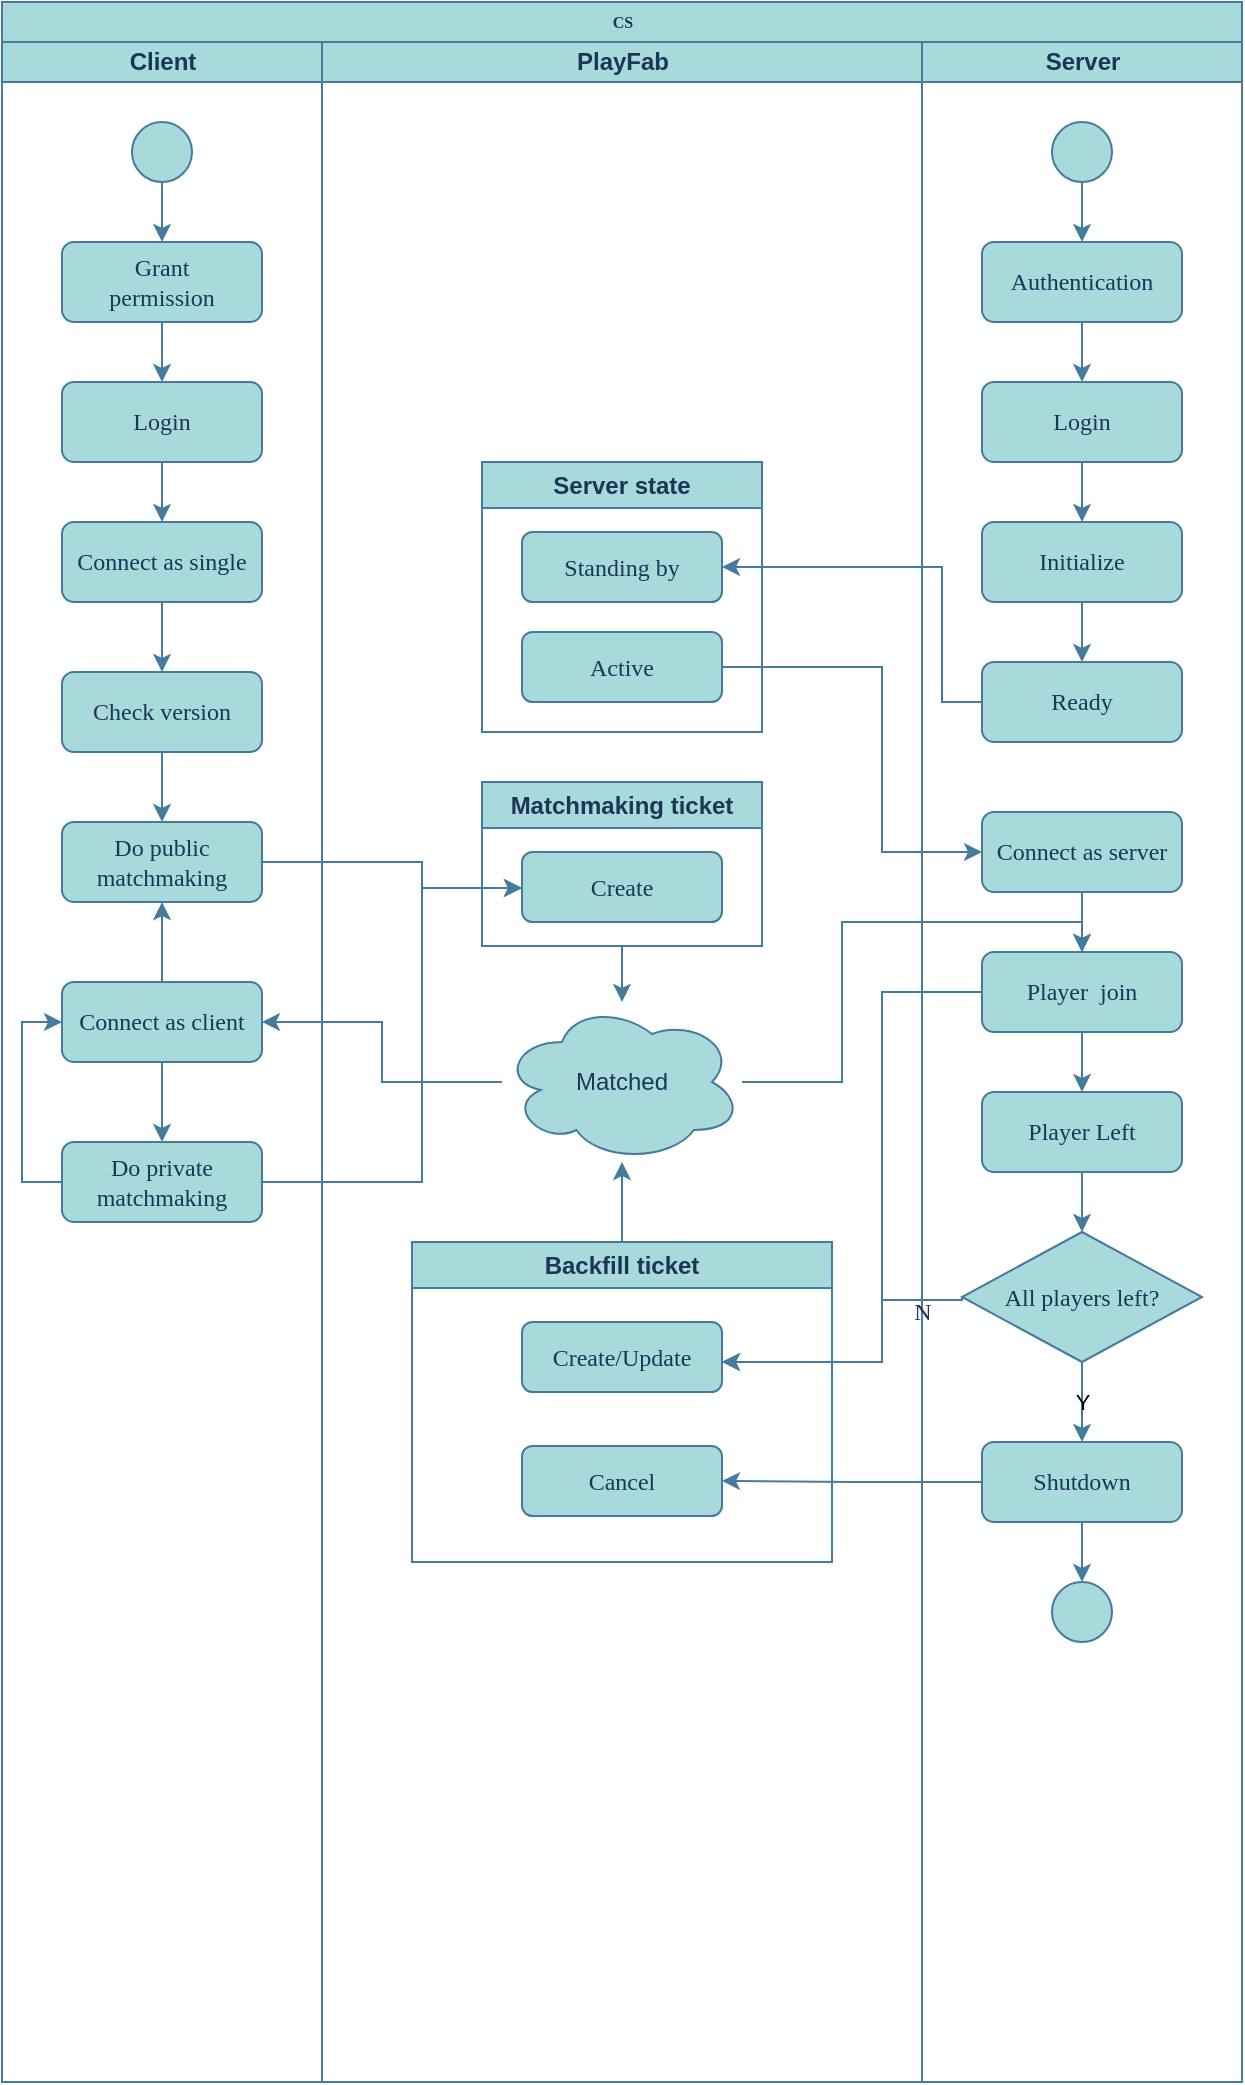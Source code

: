 <mxfile version="21.4.0" type="github">
  <diagram name="Page-1" id="74e2e168-ea6b-b213-b513-2b3c1d86103e">
    <mxGraphModel dx="838" dy="802" grid="1" gridSize="10" guides="1" tooltips="1" connect="1" arrows="1" fold="1" page="1" pageScale="1" pageWidth="1100" pageHeight="850" background="none" math="0" shadow="0">
      <root>
        <mxCell id="0" />
        <mxCell id="1" parent="0" />
        <mxCell id="77e6c97f196da883-1" value="CS" style="swimlane;html=1;childLayout=stackLayout;startSize=20;rounded=0;shadow=0;labelBackgroundColor=none;strokeWidth=1;fontFamily=Verdana;fontSize=8;align=center;fillColor=#A8DADC;strokeColor=#457B9D;fontColor=#1D3557;" parent="1" vertex="1">
          <mxGeometry x="260" y="70" width="620" height="1040" as="geometry">
            <mxRectangle x="300" y="60" width="50" height="20" as="alternateBounds" />
          </mxGeometry>
        </mxCell>
        <mxCell id="77e6c97f196da883-40" style="edgeStyle=orthogonalEdgeStyle;rounded=1;html=1;labelBackgroundColor=none;startArrow=none;startFill=0;startSize=5;endArrow=classicThin;endFill=1;endSize=5;jettySize=auto;orthogonalLoop=1;strokeWidth=1;fontFamily=Verdana;fontSize=8;strokeColor=#457B9D;fontColor=default;" parent="77e6c97f196da883-1" target="77e6c97f196da883-24" edge="1">
          <mxGeometry relative="1" as="geometry">
            <mxPoint x="770" y="690" as="sourcePoint" />
          </mxGeometry>
        </mxCell>
        <mxCell id="77e6c97f196da883-2" value="Client" style="swimlane;html=1;startSize=20;labelBackgroundColor=none;fillColor=#A8DADC;strokeColor=#457B9D;fontColor=#1D3557;" parent="77e6c97f196da883-1" vertex="1">
          <mxGeometry y="20" width="160" height="1020" as="geometry" />
        </mxCell>
        <mxCell id="yFmoRRBljweE4ICY3tDK-78" value="" style="edgeStyle=orthogonalEdgeStyle;rounded=0;orthogonalLoop=1;jettySize=auto;html=1;labelBackgroundColor=none;strokeColor=#457B9D;fontColor=default;" edge="1" parent="77e6c97f196da883-2" source="yFmoRRBljweE4ICY3tDK-76" target="yFmoRRBljweE4ICY3tDK-77">
          <mxGeometry relative="1" as="geometry" />
        </mxCell>
        <mxCell id="yFmoRRBljweE4ICY3tDK-76" value="" style="ellipse;whiteSpace=wrap;html=1;aspect=fixed;labelBackgroundColor=none;fillColor=#A8DADC;strokeColor=#457B9D;fontColor=#1D3557;" vertex="1" parent="77e6c97f196da883-2">
          <mxGeometry x="65" y="40" width="30" height="30" as="geometry" />
        </mxCell>
        <mxCell id="yFmoRRBljweE4ICY3tDK-80" value="" style="edgeStyle=orthogonalEdgeStyle;rounded=0;orthogonalLoop=1;jettySize=auto;html=1;labelBackgroundColor=none;strokeColor=#457B9D;fontColor=default;" edge="1" parent="77e6c97f196da883-2" source="yFmoRRBljweE4ICY3tDK-77" target="yFmoRRBljweE4ICY3tDK-79">
          <mxGeometry relative="1" as="geometry" />
        </mxCell>
        <mxCell id="yFmoRRBljweE4ICY3tDK-77" value="Grant&lt;br&gt;permission" style="rounded=1;whiteSpace=wrap;html=1;shadow=0;labelBackgroundColor=none;strokeWidth=1;fontFamily=Verdana;fontSize=12;align=center;fillColor=#A8DADC;strokeColor=#457B9D;fontColor=#1D3557;" vertex="1" parent="77e6c97f196da883-2">
          <mxGeometry x="30" y="100" width="100" height="40" as="geometry" />
        </mxCell>
        <mxCell id="yFmoRRBljweE4ICY3tDK-82" value="" style="edgeStyle=orthogonalEdgeStyle;rounded=0;orthogonalLoop=1;jettySize=auto;html=1;labelBackgroundColor=none;strokeColor=#457B9D;fontColor=default;" edge="1" parent="77e6c97f196da883-2" source="yFmoRRBljweE4ICY3tDK-79" target="yFmoRRBljweE4ICY3tDK-81">
          <mxGeometry relative="1" as="geometry" />
        </mxCell>
        <mxCell id="yFmoRRBljweE4ICY3tDK-79" value="Login" style="rounded=1;whiteSpace=wrap;html=1;shadow=0;labelBackgroundColor=none;strokeWidth=1;fontFamily=Verdana;fontSize=12;align=center;fillColor=#A8DADC;strokeColor=#457B9D;fontColor=#1D3557;" vertex="1" parent="77e6c97f196da883-2">
          <mxGeometry x="30" y="170" width="100" height="40" as="geometry" />
        </mxCell>
        <mxCell id="yFmoRRBljweE4ICY3tDK-81" value="Connect as single" style="rounded=1;whiteSpace=wrap;html=1;shadow=0;labelBackgroundColor=none;strokeWidth=1;fontFamily=Verdana;fontSize=12;align=center;fillColor=#A8DADC;strokeColor=#457B9D;fontColor=#1D3557;" vertex="1" parent="77e6c97f196da883-2">
          <mxGeometry x="30" y="240" width="100" height="40" as="geometry" />
        </mxCell>
        <mxCell id="yFmoRRBljweE4ICY3tDK-83" value="Do public matchmaking" style="rounded=1;whiteSpace=wrap;html=1;shadow=0;labelBackgroundColor=none;strokeWidth=1;fontFamily=Verdana;fontSize=12;align=center;fillColor=#A8DADC;strokeColor=#457B9D;fontColor=#1D3557;" vertex="1" parent="77e6c97f196da883-2">
          <mxGeometry x="30" y="390" width="100" height="40" as="geometry" />
        </mxCell>
        <mxCell id="yFmoRRBljweE4ICY3tDK-86" value="" style="edgeStyle=orthogonalEdgeStyle;rounded=0;orthogonalLoop=1;jettySize=auto;html=1;labelBackgroundColor=none;strokeColor=#457B9D;fontColor=default;" edge="1" parent="77e6c97f196da883-2" source="yFmoRRBljweE4ICY3tDK-85" target="yFmoRRBljweE4ICY3tDK-83">
          <mxGeometry relative="1" as="geometry" />
        </mxCell>
        <mxCell id="yFmoRRBljweE4ICY3tDK-85" value="Check version" style="rounded=1;whiteSpace=wrap;html=1;shadow=0;labelBackgroundColor=none;strokeWidth=1;fontFamily=Verdana;fontSize=12;align=center;fillColor=#A8DADC;strokeColor=#457B9D;fontColor=#1D3557;" vertex="1" parent="77e6c97f196da883-2">
          <mxGeometry x="30" y="315" width="100" height="40" as="geometry" />
        </mxCell>
        <mxCell id="yFmoRRBljweE4ICY3tDK-84" value="" style="edgeStyle=orthogonalEdgeStyle;rounded=0;orthogonalLoop=1;jettySize=auto;html=1;labelBackgroundColor=none;strokeColor=#457B9D;fontColor=default;" edge="1" parent="77e6c97f196da883-2" source="yFmoRRBljweE4ICY3tDK-81" target="yFmoRRBljweE4ICY3tDK-85">
          <mxGeometry relative="1" as="geometry" />
        </mxCell>
        <mxCell id="yFmoRRBljweE4ICY3tDK-118" value="" style="edgeStyle=orthogonalEdgeStyle;rounded=0;orthogonalLoop=1;jettySize=auto;html=1;labelBackgroundColor=none;strokeColor=#457B9D;fontColor=default;" edge="1" parent="77e6c97f196da883-2" source="yFmoRRBljweE4ICY3tDK-113" target="yFmoRRBljweE4ICY3tDK-117">
          <mxGeometry relative="1" as="geometry" />
        </mxCell>
        <mxCell id="yFmoRRBljweE4ICY3tDK-122" value="" style="edgeStyle=orthogonalEdgeStyle;rounded=0;orthogonalLoop=1;jettySize=auto;html=1;labelBackgroundColor=none;strokeColor=#457B9D;fontColor=default;" edge="1" parent="77e6c97f196da883-2" source="yFmoRRBljweE4ICY3tDK-113" target="yFmoRRBljweE4ICY3tDK-83">
          <mxGeometry relative="1" as="geometry" />
        </mxCell>
        <mxCell id="yFmoRRBljweE4ICY3tDK-113" value="Connect as client" style="rounded=1;whiteSpace=wrap;html=1;shadow=0;labelBackgroundColor=none;strokeWidth=1;fontFamily=Verdana;fontSize=12;align=center;fillColor=#A8DADC;strokeColor=#457B9D;fontColor=#1D3557;" vertex="1" parent="77e6c97f196da883-2">
          <mxGeometry x="30" y="470" width="100" height="40" as="geometry" />
        </mxCell>
        <mxCell id="yFmoRRBljweE4ICY3tDK-121" value="" style="edgeStyle=orthogonalEdgeStyle;rounded=0;orthogonalLoop=1;jettySize=auto;html=1;exitX=0;exitY=0.5;exitDx=0;exitDy=0;entryX=0;entryY=0.5;entryDx=0;entryDy=0;labelBackgroundColor=none;strokeColor=#457B9D;fontColor=default;" edge="1" parent="77e6c97f196da883-2" source="yFmoRRBljweE4ICY3tDK-117" target="yFmoRRBljweE4ICY3tDK-113">
          <mxGeometry relative="1" as="geometry">
            <mxPoint x="80" y="630" as="targetPoint" />
          </mxGeometry>
        </mxCell>
        <mxCell id="yFmoRRBljweE4ICY3tDK-117" value="Do private matchmaking" style="rounded=1;whiteSpace=wrap;html=1;shadow=0;labelBackgroundColor=none;strokeWidth=1;fontFamily=Verdana;fontSize=12;align=center;fillColor=#A8DADC;strokeColor=#457B9D;fontColor=#1D3557;" vertex="1" parent="77e6c97f196da883-2">
          <mxGeometry x="30" y="550" width="100" height="40" as="geometry" />
        </mxCell>
        <mxCell id="77e6c97f196da883-3" value="PlayFab" style="swimlane;html=1;startSize=20;labelBackgroundColor=none;fillColor=#A8DADC;strokeColor=#457B9D;fontColor=#1D3557;" parent="77e6c97f196da883-1" vertex="1">
          <mxGeometry x="160" y="20" width="300" height="1020" as="geometry" />
        </mxCell>
        <mxCell id="yFmoRRBljweE4ICY3tDK-25" value="Server state" style="swimlane;whiteSpace=wrap;html=1;labelBackgroundColor=none;fillColor=#A8DADC;strokeColor=#457B9D;fontColor=#1D3557;" vertex="1" parent="77e6c97f196da883-3">
          <mxGeometry x="80" y="210" width="140" height="135" as="geometry" />
        </mxCell>
        <mxCell id="yFmoRRBljweE4ICY3tDK-21" value="Standing by" style="rounded=1;whiteSpace=wrap;html=1;shadow=0;labelBackgroundColor=none;strokeWidth=1;fontFamily=Verdana;fontSize=12;align=center;fillColor=#A8DADC;strokeColor=#457B9D;fontColor=#1D3557;" vertex="1" parent="yFmoRRBljweE4ICY3tDK-25">
          <mxGeometry x="20" y="35" width="100" height="35" as="geometry" />
        </mxCell>
        <mxCell id="yFmoRRBljweE4ICY3tDK-23" value="Active" style="rounded=1;whiteSpace=wrap;html=1;shadow=0;labelBackgroundColor=none;strokeWidth=1;fontFamily=Verdana;fontSize=12;align=center;fillColor=#A8DADC;strokeColor=#457B9D;fontColor=#1D3557;" vertex="1" parent="yFmoRRBljweE4ICY3tDK-25">
          <mxGeometry x="20" y="85" width="100" height="35" as="geometry" />
        </mxCell>
        <mxCell id="yFmoRRBljweE4ICY3tDK-110" value="" style="edgeStyle=orthogonalEdgeStyle;rounded=0;orthogonalLoop=1;jettySize=auto;html=1;labelBackgroundColor=none;strokeColor=#457B9D;fontColor=default;" edge="1" parent="77e6c97f196da883-3" source="yFmoRRBljweE4ICY3tDK-62" target="yFmoRRBljweE4ICY3tDK-108">
          <mxGeometry relative="1" as="geometry" />
        </mxCell>
        <mxCell id="yFmoRRBljweE4ICY3tDK-62" value="Backfill ticket" style="swimlane;whiteSpace=wrap;html=1;labelBackgroundColor=none;fillColor=#A8DADC;strokeColor=#457B9D;fontColor=#1D3557;" vertex="1" parent="77e6c97f196da883-3">
          <mxGeometry x="45" y="600" width="210" height="160" as="geometry" />
        </mxCell>
        <mxCell id="yFmoRRBljweE4ICY3tDK-104" value="Create/Update" style="rounded=1;whiteSpace=wrap;html=1;shadow=0;labelBackgroundColor=none;strokeWidth=1;fontFamily=Verdana;fontSize=12;align=center;fillColor=#A8DADC;strokeColor=#457B9D;fontColor=#1D3557;" vertex="1" parent="yFmoRRBljweE4ICY3tDK-62">
          <mxGeometry x="55" y="40" width="100" height="35" as="geometry" />
        </mxCell>
        <mxCell id="yFmoRRBljweE4ICY3tDK-107" value="Cancel" style="rounded=1;whiteSpace=wrap;html=1;shadow=0;labelBackgroundColor=none;strokeWidth=1;fontFamily=Verdana;fontSize=12;align=center;fillColor=#A8DADC;strokeColor=#457B9D;fontColor=#1D3557;" vertex="1" parent="yFmoRRBljweE4ICY3tDK-62">
          <mxGeometry x="55" y="102" width="100" height="35" as="geometry" />
        </mxCell>
        <mxCell id="yFmoRRBljweE4ICY3tDK-109" value="" style="edgeStyle=orthogonalEdgeStyle;rounded=0;orthogonalLoop=1;jettySize=auto;html=1;labelBackgroundColor=none;strokeColor=#457B9D;fontColor=default;" edge="1" parent="77e6c97f196da883-3" source="yFmoRRBljweE4ICY3tDK-96" target="yFmoRRBljweE4ICY3tDK-108">
          <mxGeometry relative="1" as="geometry" />
        </mxCell>
        <mxCell id="yFmoRRBljweE4ICY3tDK-96" value="Matchmaking ticket" style="swimlane;whiteSpace=wrap;html=1;labelBackgroundColor=none;fillColor=#A8DADC;strokeColor=#457B9D;fontColor=#1D3557;" vertex="1" parent="77e6c97f196da883-3">
          <mxGeometry x="80" y="370" width="140" height="82" as="geometry" />
        </mxCell>
        <mxCell id="yFmoRRBljweE4ICY3tDK-97" value="Create" style="rounded=1;whiteSpace=wrap;html=1;shadow=0;labelBackgroundColor=none;strokeWidth=1;fontFamily=Verdana;fontSize=12;align=center;fillColor=#A8DADC;strokeColor=#457B9D;fontColor=#1D3557;" vertex="1" parent="yFmoRRBljweE4ICY3tDK-96">
          <mxGeometry x="20" y="35" width="100" height="35" as="geometry" />
        </mxCell>
        <mxCell id="yFmoRRBljweE4ICY3tDK-108" value="Matched" style="ellipse;shape=cloud;whiteSpace=wrap;html=1;labelBackgroundColor=none;fillColor=#A8DADC;strokeColor=#457B9D;fontColor=#1D3557;" vertex="1" parent="77e6c97f196da883-3">
          <mxGeometry x="90" y="480" width="120" height="80" as="geometry" />
        </mxCell>
        <mxCell id="yFmoRRBljweE4ICY3tDK-22" value="" style="edgeStyle=orthogonalEdgeStyle;rounded=0;orthogonalLoop=1;jettySize=auto;html=1;entryX=1;entryY=0.5;entryDx=0;entryDy=0;labelBackgroundColor=none;strokeColor=#457B9D;fontColor=default;" edge="1" parent="77e6c97f196da883-1" source="yFmoRRBljweE4ICY3tDK-19" target="yFmoRRBljweE4ICY3tDK-21">
          <mxGeometry relative="1" as="geometry">
            <Array as="points">
              <mxPoint x="470" y="350" />
              <mxPoint x="470" y="283" />
            </Array>
          </mxGeometry>
        </mxCell>
        <mxCell id="yFmoRRBljweE4ICY3tDK-27" value="" style="edgeStyle=orthogonalEdgeStyle;rounded=0;orthogonalLoop=1;jettySize=auto;html=1;entryX=0;entryY=0.5;entryDx=0;entryDy=0;labelBackgroundColor=none;strokeColor=#457B9D;fontColor=default;" edge="1" parent="77e6c97f196da883-1" source="yFmoRRBljweE4ICY3tDK-23" target="yFmoRRBljweE4ICY3tDK-26">
          <mxGeometry relative="1" as="geometry">
            <Array as="points">
              <mxPoint x="440" y="333" />
              <mxPoint x="440" y="425" />
            </Array>
          </mxGeometry>
        </mxCell>
        <mxCell id="77e6c97f196da883-5" value="Server" style="swimlane;html=1;startSize=20;labelBackgroundColor=none;fillColor=#A8DADC;strokeColor=#457B9D;fontColor=#1D3557;" parent="77e6c97f196da883-1" vertex="1">
          <mxGeometry x="460" y="20" width="160" height="1020" as="geometry" />
        </mxCell>
        <mxCell id="yFmoRRBljweE4ICY3tDK-11" value="" style="edgeStyle=orthogonalEdgeStyle;rounded=0;orthogonalLoop=1;jettySize=auto;html=1;labelBackgroundColor=none;strokeColor=#457B9D;fontColor=default;" edge="1" parent="77e6c97f196da883-5" source="yFmoRRBljweE4ICY3tDK-2" target="yFmoRRBljweE4ICY3tDK-7">
          <mxGeometry relative="1" as="geometry" />
        </mxCell>
        <mxCell id="yFmoRRBljweE4ICY3tDK-2" value="Authentication" style="rounded=1;whiteSpace=wrap;html=1;shadow=0;labelBackgroundColor=none;strokeWidth=1;fontFamily=Verdana;fontSize=12;align=center;fillColor=#A8DADC;strokeColor=#457B9D;fontColor=#1D3557;" vertex="1" parent="77e6c97f196da883-5">
          <mxGeometry x="30" y="100" width="100" height="40" as="geometry" />
        </mxCell>
        <mxCell id="yFmoRRBljweE4ICY3tDK-4" value="" style="edgeStyle=orthogonalEdgeStyle;rounded=0;orthogonalLoop=1;jettySize=auto;html=1;labelBackgroundColor=none;strokeColor=#457B9D;fontColor=default;" edge="1" parent="77e6c97f196da883-5" source="yFmoRRBljweE4ICY3tDK-3" target="yFmoRRBljweE4ICY3tDK-2">
          <mxGeometry relative="1" as="geometry" />
        </mxCell>
        <mxCell id="yFmoRRBljweE4ICY3tDK-3" value="" style="ellipse;whiteSpace=wrap;html=1;aspect=fixed;labelBackgroundColor=none;fillColor=#A8DADC;strokeColor=#457B9D;fontColor=#1D3557;" vertex="1" parent="77e6c97f196da883-5">
          <mxGeometry x="65" y="40" width="30" height="30" as="geometry" />
        </mxCell>
        <mxCell id="yFmoRRBljweE4ICY3tDK-18" value="" style="edgeStyle=orthogonalEdgeStyle;rounded=0;orthogonalLoop=1;jettySize=auto;html=1;labelBackgroundColor=none;strokeColor=#457B9D;fontColor=default;" edge="1" parent="77e6c97f196da883-5" source="yFmoRRBljweE4ICY3tDK-7" target="yFmoRRBljweE4ICY3tDK-17">
          <mxGeometry relative="1" as="geometry" />
        </mxCell>
        <mxCell id="yFmoRRBljweE4ICY3tDK-7" value="Login" style="rounded=1;whiteSpace=wrap;html=1;shadow=0;labelBackgroundColor=none;strokeWidth=1;fontFamily=Verdana;fontSize=12;align=center;fillColor=#A8DADC;strokeColor=#457B9D;fontColor=#1D3557;" vertex="1" parent="77e6c97f196da883-5">
          <mxGeometry x="30" y="170" width="100" height="40" as="geometry" />
        </mxCell>
        <mxCell id="yFmoRRBljweE4ICY3tDK-20" value="" style="edgeStyle=orthogonalEdgeStyle;rounded=0;orthogonalLoop=1;jettySize=auto;html=1;labelBackgroundColor=none;strokeColor=#457B9D;fontColor=default;" edge="1" parent="77e6c97f196da883-5" source="yFmoRRBljweE4ICY3tDK-17" target="yFmoRRBljweE4ICY3tDK-19">
          <mxGeometry relative="1" as="geometry" />
        </mxCell>
        <mxCell id="yFmoRRBljweE4ICY3tDK-17" value="Initialize" style="rounded=1;whiteSpace=wrap;html=1;shadow=0;labelBackgroundColor=none;strokeWidth=1;fontFamily=Verdana;fontSize=12;align=center;fillColor=#A8DADC;strokeColor=#457B9D;fontColor=#1D3557;" vertex="1" parent="77e6c97f196da883-5">
          <mxGeometry x="30" y="240" width="100" height="40" as="geometry" />
        </mxCell>
        <mxCell id="yFmoRRBljweE4ICY3tDK-19" value="Ready" style="rounded=1;whiteSpace=wrap;html=1;shadow=0;labelBackgroundColor=none;strokeWidth=1;fontFamily=Verdana;fontSize=12;align=center;fillColor=#A8DADC;strokeColor=#457B9D;fontColor=#1D3557;" vertex="1" parent="77e6c97f196da883-5">
          <mxGeometry x="30" y="310" width="100" height="40" as="geometry" />
        </mxCell>
        <mxCell id="yFmoRRBljweE4ICY3tDK-29" value="" style="edgeStyle=orthogonalEdgeStyle;rounded=0;orthogonalLoop=1;jettySize=auto;html=1;labelBackgroundColor=none;strokeColor=#457B9D;fontColor=default;" edge="1" parent="77e6c97f196da883-5" source="yFmoRRBljweE4ICY3tDK-26" target="yFmoRRBljweE4ICY3tDK-28">
          <mxGeometry relative="1" as="geometry" />
        </mxCell>
        <mxCell id="yFmoRRBljweE4ICY3tDK-26" value="Connect as server" style="rounded=1;whiteSpace=wrap;html=1;shadow=0;labelBackgroundColor=none;strokeWidth=1;fontFamily=Verdana;fontSize=12;align=center;fillColor=#A8DADC;strokeColor=#457B9D;fontColor=#1D3557;" vertex="1" parent="77e6c97f196da883-5">
          <mxGeometry x="30" y="385" width="100" height="40" as="geometry" />
        </mxCell>
        <mxCell id="yFmoRRBljweE4ICY3tDK-28" value="Player &amp;nbsp;join" style="rounded=1;whiteSpace=wrap;html=1;shadow=0;labelBackgroundColor=none;strokeWidth=1;fontFamily=Verdana;fontSize=12;align=center;fillColor=#A8DADC;strokeColor=#457B9D;fontColor=#1D3557;" vertex="1" parent="77e6c97f196da883-5">
          <mxGeometry x="30" y="455" width="100" height="40" as="geometry" />
        </mxCell>
        <mxCell id="yFmoRRBljweE4ICY3tDK-36" value="&lt;font face=&quot;Verdana&quot;&gt;All players left?&lt;/font&gt;" style="rhombus;whiteSpace=wrap;html=1;labelBackgroundColor=none;fillColor=#A8DADC;strokeColor=#457B9D;fontColor=#1D3557;" vertex="1" parent="77e6c97f196da883-5">
          <mxGeometry x="20" y="595" width="120" height="65" as="geometry" />
        </mxCell>
        <mxCell id="yFmoRRBljweE4ICY3tDK-58" value="" style="edgeStyle=orthogonalEdgeStyle;rounded=0;orthogonalLoop=1;jettySize=auto;html=1;labelBackgroundColor=none;strokeColor=#457B9D;fontColor=default;" edge="1" parent="77e6c97f196da883-5" source="yFmoRRBljweE4ICY3tDK-56" target="yFmoRRBljweE4ICY3tDK-36">
          <mxGeometry relative="1" as="geometry" />
        </mxCell>
        <mxCell id="yFmoRRBljweE4ICY3tDK-56" value="Player Left" style="rounded=1;whiteSpace=wrap;html=1;shadow=0;labelBackgroundColor=none;strokeWidth=1;fontFamily=Verdana;fontSize=12;align=center;fillColor=#A8DADC;strokeColor=#457B9D;fontColor=#1D3557;" vertex="1" parent="77e6c97f196da883-5">
          <mxGeometry x="30" y="525" width="100" height="40" as="geometry" />
        </mxCell>
        <mxCell id="yFmoRRBljweE4ICY3tDK-34" value="" style="edgeStyle=orthogonalEdgeStyle;rounded=0;orthogonalLoop=1;jettySize=auto;html=1;labelBackgroundColor=none;strokeColor=#457B9D;fontColor=default;" edge="1" parent="77e6c97f196da883-5" source="yFmoRRBljweE4ICY3tDK-28" target="yFmoRRBljweE4ICY3tDK-56">
          <mxGeometry relative="1" as="geometry">
            <mxPoint x="80" y="525" as="targetPoint" />
          </mxGeometry>
        </mxCell>
        <mxCell id="yFmoRRBljweE4ICY3tDK-75" value="" style="edgeStyle=orthogonalEdgeStyle;rounded=0;orthogonalLoop=1;jettySize=auto;html=1;labelBackgroundColor=none;strokeColor=#457B9D;fontColor=default;" edge="1" parent="77e6c97f196da883-5" source="yFmoRRBljweE4ICY3tDK-37" target="yFmoRRBljweE4ICY3tDK-74">
          <mxGeometry relative="1" as="geometry" />
        </mxCell>
        <mxCell id="yFmoRRBljweE4ICY3tDK-37" value="Shutdown" style="rounded=1;whiteSpace=wrap;html=1;shadow=0;labelBackgroundColor=none;strokeWidth=1;fontFamily=Verdana;fontSize=12;align=center;fillColor=#A8DADC;strokeColor=#457B9D;fontColor=#1D3557;" vertex="1" parent="77e6c97f196da883-5">
          <mxGeometry x="30" y="700" width="100" height="40" as="geometry" />
        </mxCell>
        <mxCell id="yFmoRRBljweE4ICY3tDK-38" value="Y" style="edgeStyle=orthogonalEdgeStyle;rounded=0;orthogonalLoop=1;jettySize=auto;html=1;labelBackgroundColor=none;strokeColor=#457B9D;fontColor=default;" edge="1" parent="77e6c97f196da883-5" source="yFmoRRBljweE4ICY3tDK-36" target="yFmoRRBljweE4ICY3tDK-37">
          <mxGeometry relative="1" as="geometry" />
        </mxCell>
        <mxCell id="yFmoRRBljweE4ICY3tDK-74" value="" style="ellipse;whiteSpace=wrap;html=1;aspect=fixed;labelBackgroundColor=none;fillColor=#A8DADC;strokeColor=#457B9D;fontColor=#1D3557;" vertex="1" parent="77e6c97f196da883-5">
          <mxGeometry x="65" y="770" width="30" height="30" as="geometry" />
        </mxCell>
        <mxCell id="yFmoRRBljweE4ICY3tDK-73" value="" style="edgeStyle=orthogonalEdgeStyle;rounded=0;orthogonalLoop=1;jettySize=auto;html=1;labelBackgroundColor=none;strokeColor=#457B9D;fontColor=default;" edge="1" parent="77e6c97f196da883-1" source="yFmoRRBljweE4ICY3tDK-37" target="yFmoRRBljweE4ICY3tDK-107">
          <mxGeometry relative="1" as="geometry">
            <mxPoint x="360" y="740" as="targetPoint" />
          </mxGeometry>
        </mxCell>
        <mxCell id="yFmoRRBljweE4ICY3tDK-87" value="" style="edgeStyle=orthogonalEdgeStyle;rounded=0;orthogonalLoop=1;jettySize=auto;html=1;labelBackgroundColor=none;strokeColor=#457B9D;fontColor=default;" edge="1" parent="77e6c97f196da883-1" target="yFmoRRBljweE4ICY3tDK-104">
          <mxGeometry relative="1" as="geometry">
            <mxPoint x="480" y="648" as="sourcePoint" />
            <mxPoint x="375" y="680" as="targetPoint" />
            <Array as="points">
              <mxPoint x="480" y="649" />
              <mxPoint x="440" y="649" />
              <mxPoint x="440" y="680" />
            </Array>
          </mxGeometry>
        </mxCell>
        <mxCell id="yFmoRRBljweE4ICY3tDK-88" value="N" style="edgeLabel;html=1;align=center;verticalAlign=middle;resizable=0;points=[];fontFamily=Verdana;fontSize=12;labelBackgroundColor=none;fontColor=#1D3557;" vertex="1" connectable="0" parent="yFmoRRBljweE4ICY3tDK-87">
          <mxGeometry x="-0.147" y="1" relative="1" as="geometry">
            <mxPoint x="19" y="-18" as="offset" />
          </mxGeometry>
        </mxCell>
        <mxCell id="yFmoRRBljweE4ICY3tDK-89" value="" style="edgeStyle=orthogonalEdgeStyle;rounded=0;orthogonalLoop=1;jettySize=auto;html=1;labelBackgroundColor=none;strokeColor=#457B9D;fontColor=default;" edge="1" parent="77e6c97f196da883-1" source="yFmoRRBljweE4ICY3tDK-28" target="yFmoRRBljweE4ICY3tDK-104">
          <mxGeometry relative="1" as="geometry">
            <mxPoint x="500" y="750" as="sourcePoint" />
            <mxPoint x="375" y="680" as="targetPoint" />
            <Array as="points">
              <mxPoint x="440" y="495" />
              <mxPoint x="440" y="680" />
            </Array>
          </mxGeometry>
        </mxCell>
        <mxCell id="yFmoRRBljweE4ICY3tDK-106" value="" style="edgeStyle=orthogonalEdgeStyle;rounded=0;orthogonalLoop=1;jettySize=auto;html=1;exitX=1;exitY=0.5;exitDx=0;exitDy=0;labelBackgroundColor=none;strokeColor=#457B9D;fontColor=default;" edge="1" parent="77e6c97f196da883-1" source="yFmoRRBljweE4ICY3tDK-83" target="yFmoRRBljweE4ICY3tDK-97">
          <mxGeometry relative="1" as="geometry">
            <mxPoint x="90" y="385" as="sourcePoint" />
            <mxPoint x="90" y="420" as="targetPoint" />
            <Array as="points">
              <mxPoint x="210" y="430" />
              <mxPoint x="210" y="443" />
            </Array>
          </mxGeometry>
        </mxCell>
        <mxCell id="yFmoRRBljweE4ICY3tDK-111" value="" style="edgeStyle=orthogonalEdgeStyle;rounded=0;orthogonalLoop=1;jettySize=auto;html=1;entryX=0.5;entryY=0;entryDx=0;entryDy=0;labelBackgroundColor=none;strokeColor=#457B9D;fontColor=default;" edge="1" parent="77e6c97f196da883-1" source="yFmoRRBljweE4ICY3tDK-108" target="yFmoRRBljweE4ICY3tDK-28">
          <mxGeometry relative="1" as="geometry">
            <mxPoint x="320" y="482" as="sourcePoint" />
            <mxPoint x="320" y="510" as="targetPoint" />
            <Array as="points">
              <mxPoint x="420" y="540" />
              <mxPoint x="420" y="460" />
              <mxPoint x="540" y="460" />
            </Array>
          </mxGeometry>
        </mxCell>
        <mxCell id="yFmoRRBljweE4ICY3tDK-116" value="" style="edgeStyle=orthogonalEdgeStyle;rounded=0;orthogonalLoop=1;jettySize=auto;html=1;entryX=1;entryY=0.5;entryDx=0;entryDy=0;labelBackgroundColor=none;strokeColor=#457B9D;fontColor=default;" edge="1" parent="77e6c97f196da883-1" source="yFmoRRBljweE4ICY3tDK-108" target="yFmoRRBljweE4ICY3tDK-113">
          <mxGeometry relative="1" as="geometry">
            <mxPoint x="320" y="630" as="sourcePoint" />
            <mxPoint x="320" y="590" as="targetPoint" />
          </mxGeometry>
        </mxCell>
        <mxCell id="yFmoRRBljweE4ICY3tDK-119" value="" style="edgeStyle=orthogonalEdgeStyle;rounded=0;orthogonalLoop=1;jettySize=auto;html=1;labelBackgroundColor=none;strokeColor=#457B9D;fontColor=default;" edge="1" parent="77e6c97f196da883-1" source="yFmoRRBljweE4ICY3tDK-117" target="yFmoRRBljweE4ICY3tDK-97">
          <mxGeometry relative="1" as="geometry">
            <mxPoint x="90" y="540" as="sourcePoint" />
            <mxPoint x="90" y="580" as="targetPoint" />
            <Array as="points">
              <mxPoint x="210" y="590" />
              <mxPoint x="210" y="443" />
            </Array>
          </mxGeometry>
        </mxCell>
      </root>
    </mxGraphModel>
  </diagram>
</mxfile>

